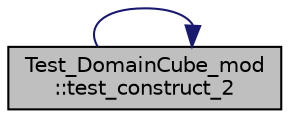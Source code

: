 digraph "Test_DomainCube_mod::test_construct_2"
{
 // LATEX_PDF_SIZE
  edge [fontname="Helvetica",fontsize="10",labelfontname="Helvetica",labelfontsize="10"];
  node [fontname="Helvetica",fontsize="10",shape=record];
  rankdir="LR";
  Node1 [label="Test_DomainCube_mod\l::test_construct_2",height=0.2,width=0.4,color="black", fillcolor="grey75", style="filled", fontcolor="black",tooltip="Test the same functionality as in test_construct_1, but for ndim = 2."];
  Node1 -> Node1 [color="midnightblue",fontsize="10",style="solid",fontname="Helvetica"];
}
